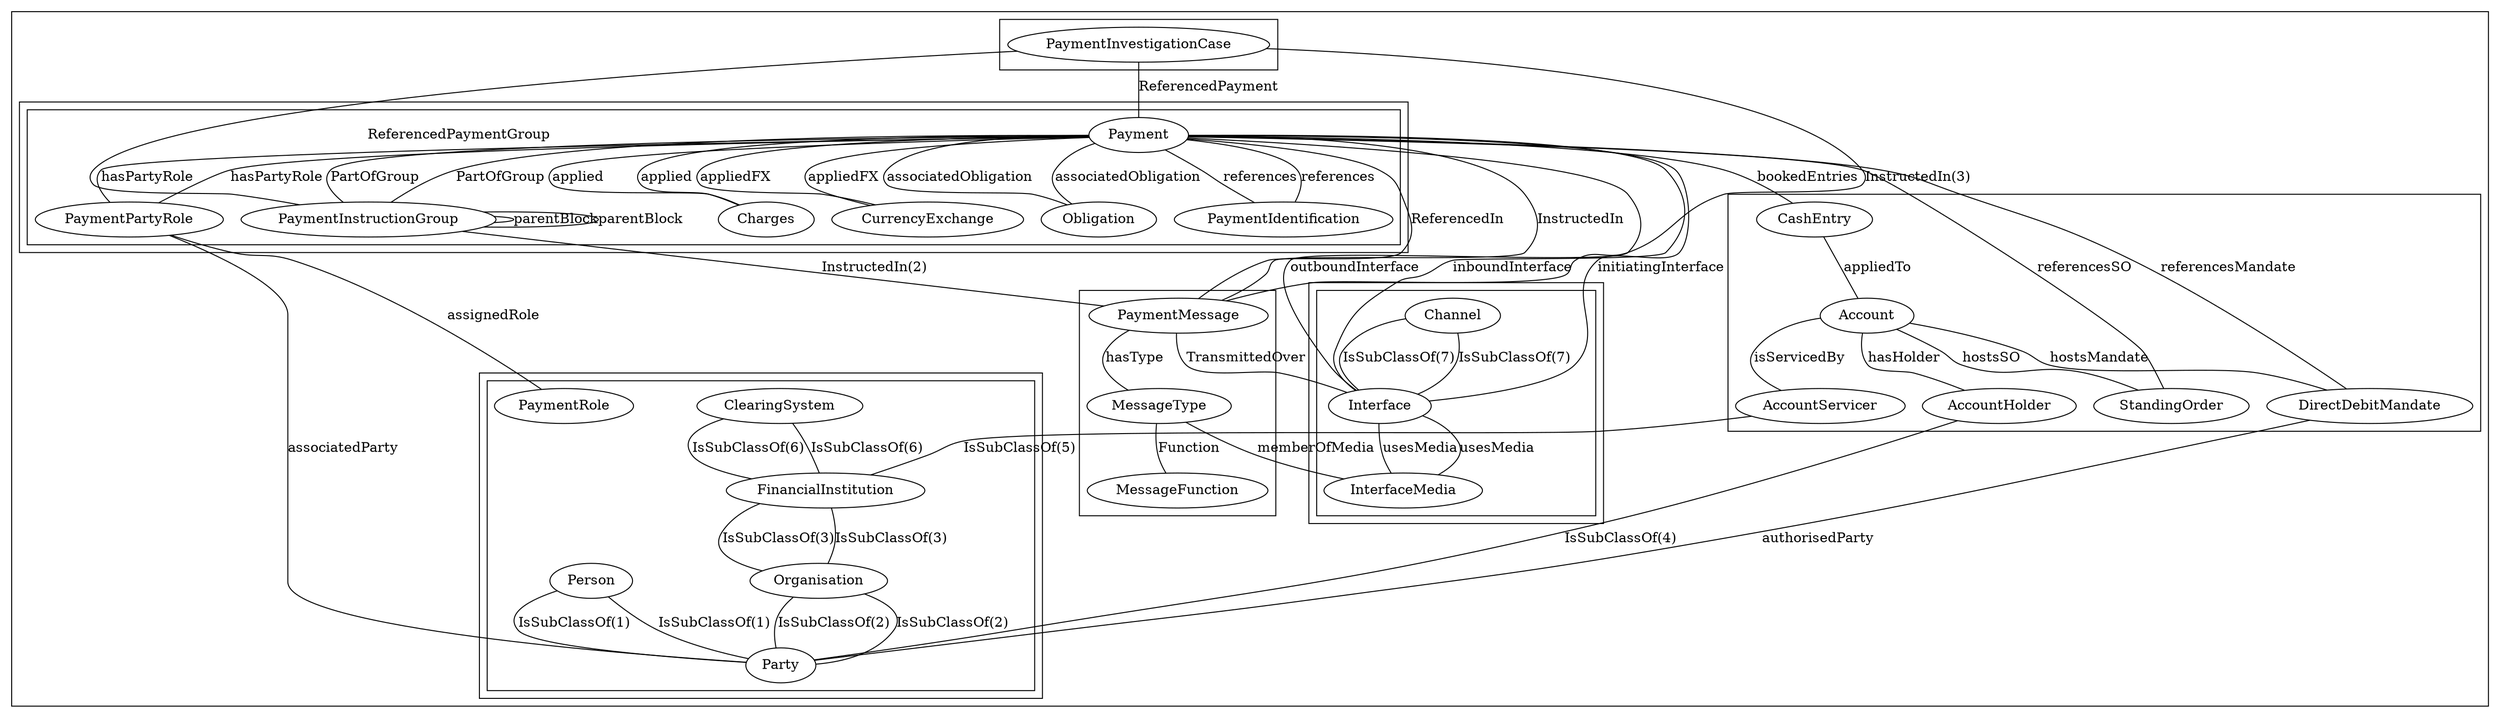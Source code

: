 graph Root {
	graph [beautify=false compound=true]
	subgraph cluster_Payments {
		subgraph cluster_Accounts {
			Account
			AccountHolder
			AccountServicer
			CashEntry
			DirectDebitMandate
			StandingOrder
			subgraph cluster_Account {
			}
			subgraph cluster_AccountHolder {
			}
			subgraph cluster_AccountServicer {
			}
			subgraph cluster_CashEntry {
			}
			subgraph cluster_DirectDebitMandate {
			}
			subgraph cluster_StandingOrder {
			}
			Account -- AccountHolder [label=hasHolder]
			Account -- DirectDebitMandate [label=hostsMandate]
			Account -- StandingOrder [label=hostsSO]
			Account -- AccountServicer [label=isServicedBy]
			CashEntry -- Account [label=appliedTo]
		}
		subgraph cluster_Interface {
			Channel
			Interface
			InterfaceMedia
			subgraph cluster_Channel {
			}
			subgraph cluster_Interface {
				Channel
				Interface
				InterfaceMedia
				Channel -- Interface [label="IsSubClassOf(7)"]
				Interface -- InterfaceMedia [label=usesMedia]
			}
			subgraph cluster_InterfaceMedia {
			}
			Channel -- Interface [label="IsSubClassOf(7)"]
			Interface -- InterfaceMedia [label=usesMedia]
		}
		subgraph cluster_Investigation {
			PaymentInvestigationCase
			subgraph cluster_PaymentInvestigationCase {
			}
		}
		subgraph cluster_Messaging {
			MessageFunction
			MessageType
			PaymentMessage
			subgraph cluster_MessageFunction {
			}
			subgraph cluster_MessageType {
			}
			subgraph cluster_PaymentMessage {
			}
			MessageType -- MessageFunction [label=Function]
			PaymentMessage -- MessageType [label=hasType]
		}
		subgraph cluster_Party {
			ClearingSystem
			FinancialInstitution
			Organisation
			Party
			PaymentRole
			Person
			subgraph cluster_ClearingSystem {
			}
			subgraph cluster_FinancialInstitution {
			}
			subgraph cluster_Organisation {
			}
			subgraph cluster_Party {
				ClearingSystem
				FinancialInstitution
				Organisation
				Party
				PaymentRole
				Person
				ClearingSystem -- FinancialInstitution [label="IsSubClassOf(6)"]
				FinancialInstitution -- Organisation [label="IsSubClassOf(3)"]
				Organisation -- Party [label="IsSubClassOf(2)"]
				Person -- Party [label="IsSubClassOf(1)"]
			}
			subgraph cluster_PaymentRole {
			}
			subgraph cluster_Person {
			}
			ClearingSystem -- FinancialInstitution [label="IsSubClassOf(6)"]
			FinancialInstitution -- Organisation [label="IsSubClassOf(3)"]
			Organisation -- Party [label="IsSubClassOf(2)"]
			Person -- Party [label="IsSubClassOf(1)"]
		}
		subgraph cluster_Payment {
			Charges
			CurrencyExchange
			Obligation
			Payment
			PaymentIdentification
			PaymentInstructionGroup
			PaymentPartyRole
			subgraph cluster_Charges {
			}
			subgraph cluster_CurrencyExchange {
			}
			subgraph cluster_Obligation {
			}
			subgraph cluster_Payment {
				Charges
				CurrencyExchange
				Obligation
				Payment
				PaymentIdentification
				PaymentInstructionGroup
				PaymentPartyRole
				Payment -- PaymentInstructionGroup [label=PartOfGroup]
				Payment -- Charges [label=applied]
				Payment -- CurrencyExchange [label=appliedFX]
				Payment -- Obligation [label=associatedObligation]
				Payment -- PaymentPartyRole [label=hasPartyRole]
				Payment -- PaymentIdentification [label=references]
				PaymentInstructionGroup -- PaymentInstructionGroup [label=parentBlock]
			}
			subgraph cluster_PaymentIdentification {
			}
			subgraph cluster_PaymentInstructionGroup {
			}
			subgraph cluster_PaymentPartyRole {
			}
			Payment -- PaymentInstructionGroup [label=PartOfGroup]
			Payment -- Charges [label=applied]
			Payment -- CurrencyExchange [label=appliedFX]
			Payment -- Obligation [label=associatedObligation]
			Payment -- PaymentPartyRole [label=hasPartyRole]
			Payment -- PaymentIdentification [label=references]
			PaymentInstructionGroup -- PaymentInstructionGroup [label=parentBlock]
		}
		subgraph cluster_Processing {
		}
		AccountHolder -- Party [label="IsSubClassOf(4)"]
		AccountServicer -- FinancialInstitution [label="IsSubClassOf(5)"]
		DirectDebitMandate -- Party [label=authorisedParty]
		MessageType -- InterfaceMedia [label=memberOfMedia]
		Payment -- PaymentMessage [label=InstructedIn]
		Payment -- PaymentMessage [label=ReferencedIn]
		Payment -- CashEntry [label=bookedEntries]
		Payment -- Interface [label=inboundInterface]
		Payment -- Interface [label=initiatingInterface]
		Payment -- Interface [label=outboundInterface]
		Payment -- DirectDebitMandate [label=referencesMandate]
		Payment -- StandingOrder [label=referencesSO]
		PaymentInstructionGroup -- PaymentMessage [label="InstructedIn(2)"]
		PaymentInvestigationCase -- PaymentMessage [label="InstructedIn(3)"]
		PaymentInvestigationCase -- Payment [label=ReferencedPayment]
		PaymentInvestigationCase -- PaymentInstructionGroup [label=ReferencedPaymentGroup]
		PaymentMessage -- Interface [label=TransmittedOver]
		PaymentPartyRole -- PaymentRole [label=assignedRole]
		PaymentPartyRole -- Party [label=associatedParty]
	}
}
